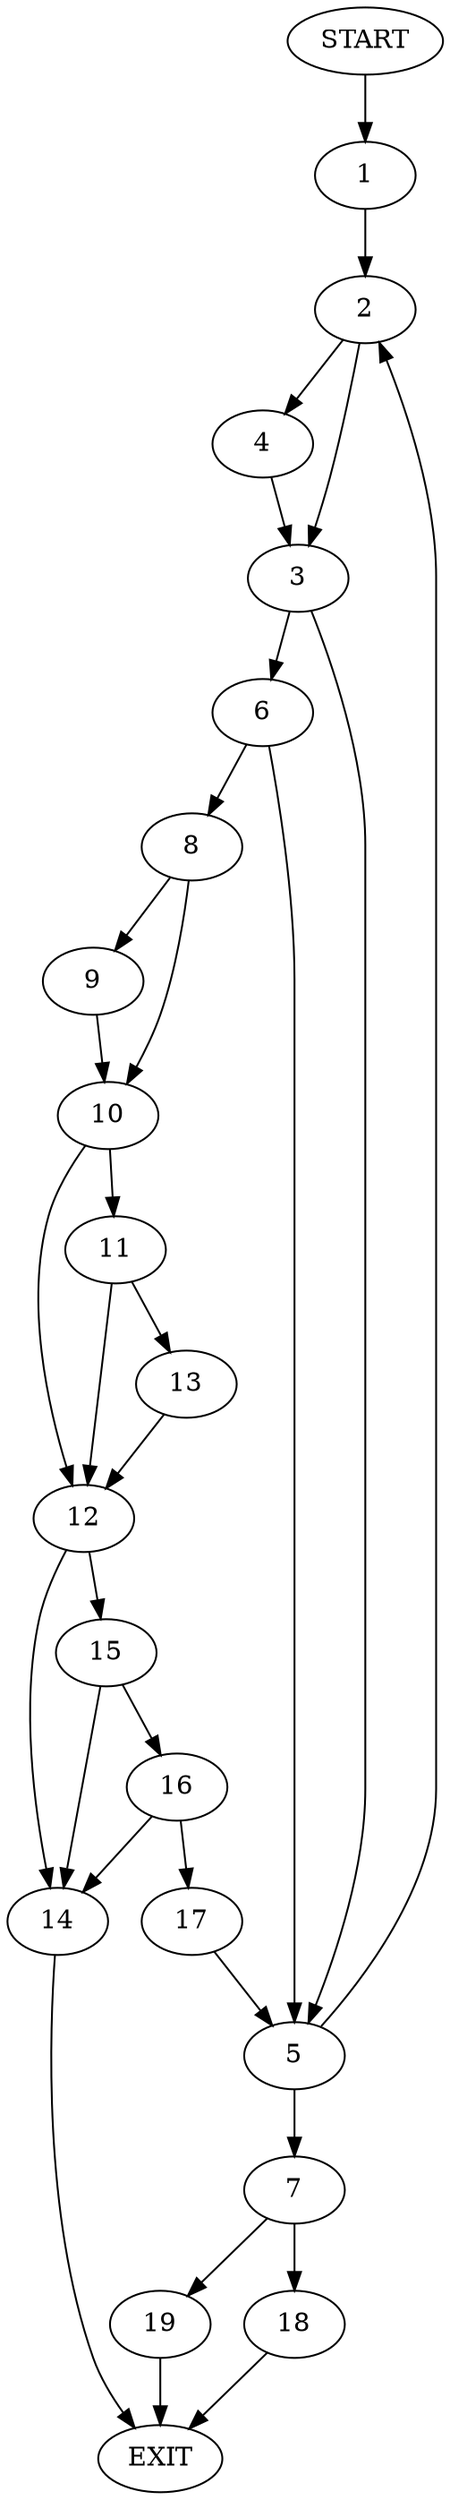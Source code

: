 digraph {
0 [label="START"]
20 [label="EXIT"]
0 -> 1
1 -> 2
2 -> 3
2 -> 4
4 -> 3
3 -> 5
3 -> 6
5 -> 7
5 -> 2
6 -> 5
6 -> 8
8 -> 9
8 -> 10
10 -> 11
10 -> 12
9 -> 10
11 -> 12
11 -> 13
12 -> 14
12 -> 15
13 -> 12
14 -> 20
15 -> 14
15 -> 16
16 -> 14
16 -> 17
17 -> 5
7 -> 18
7 -> 19
18 -> 20
19 -> 20
}
